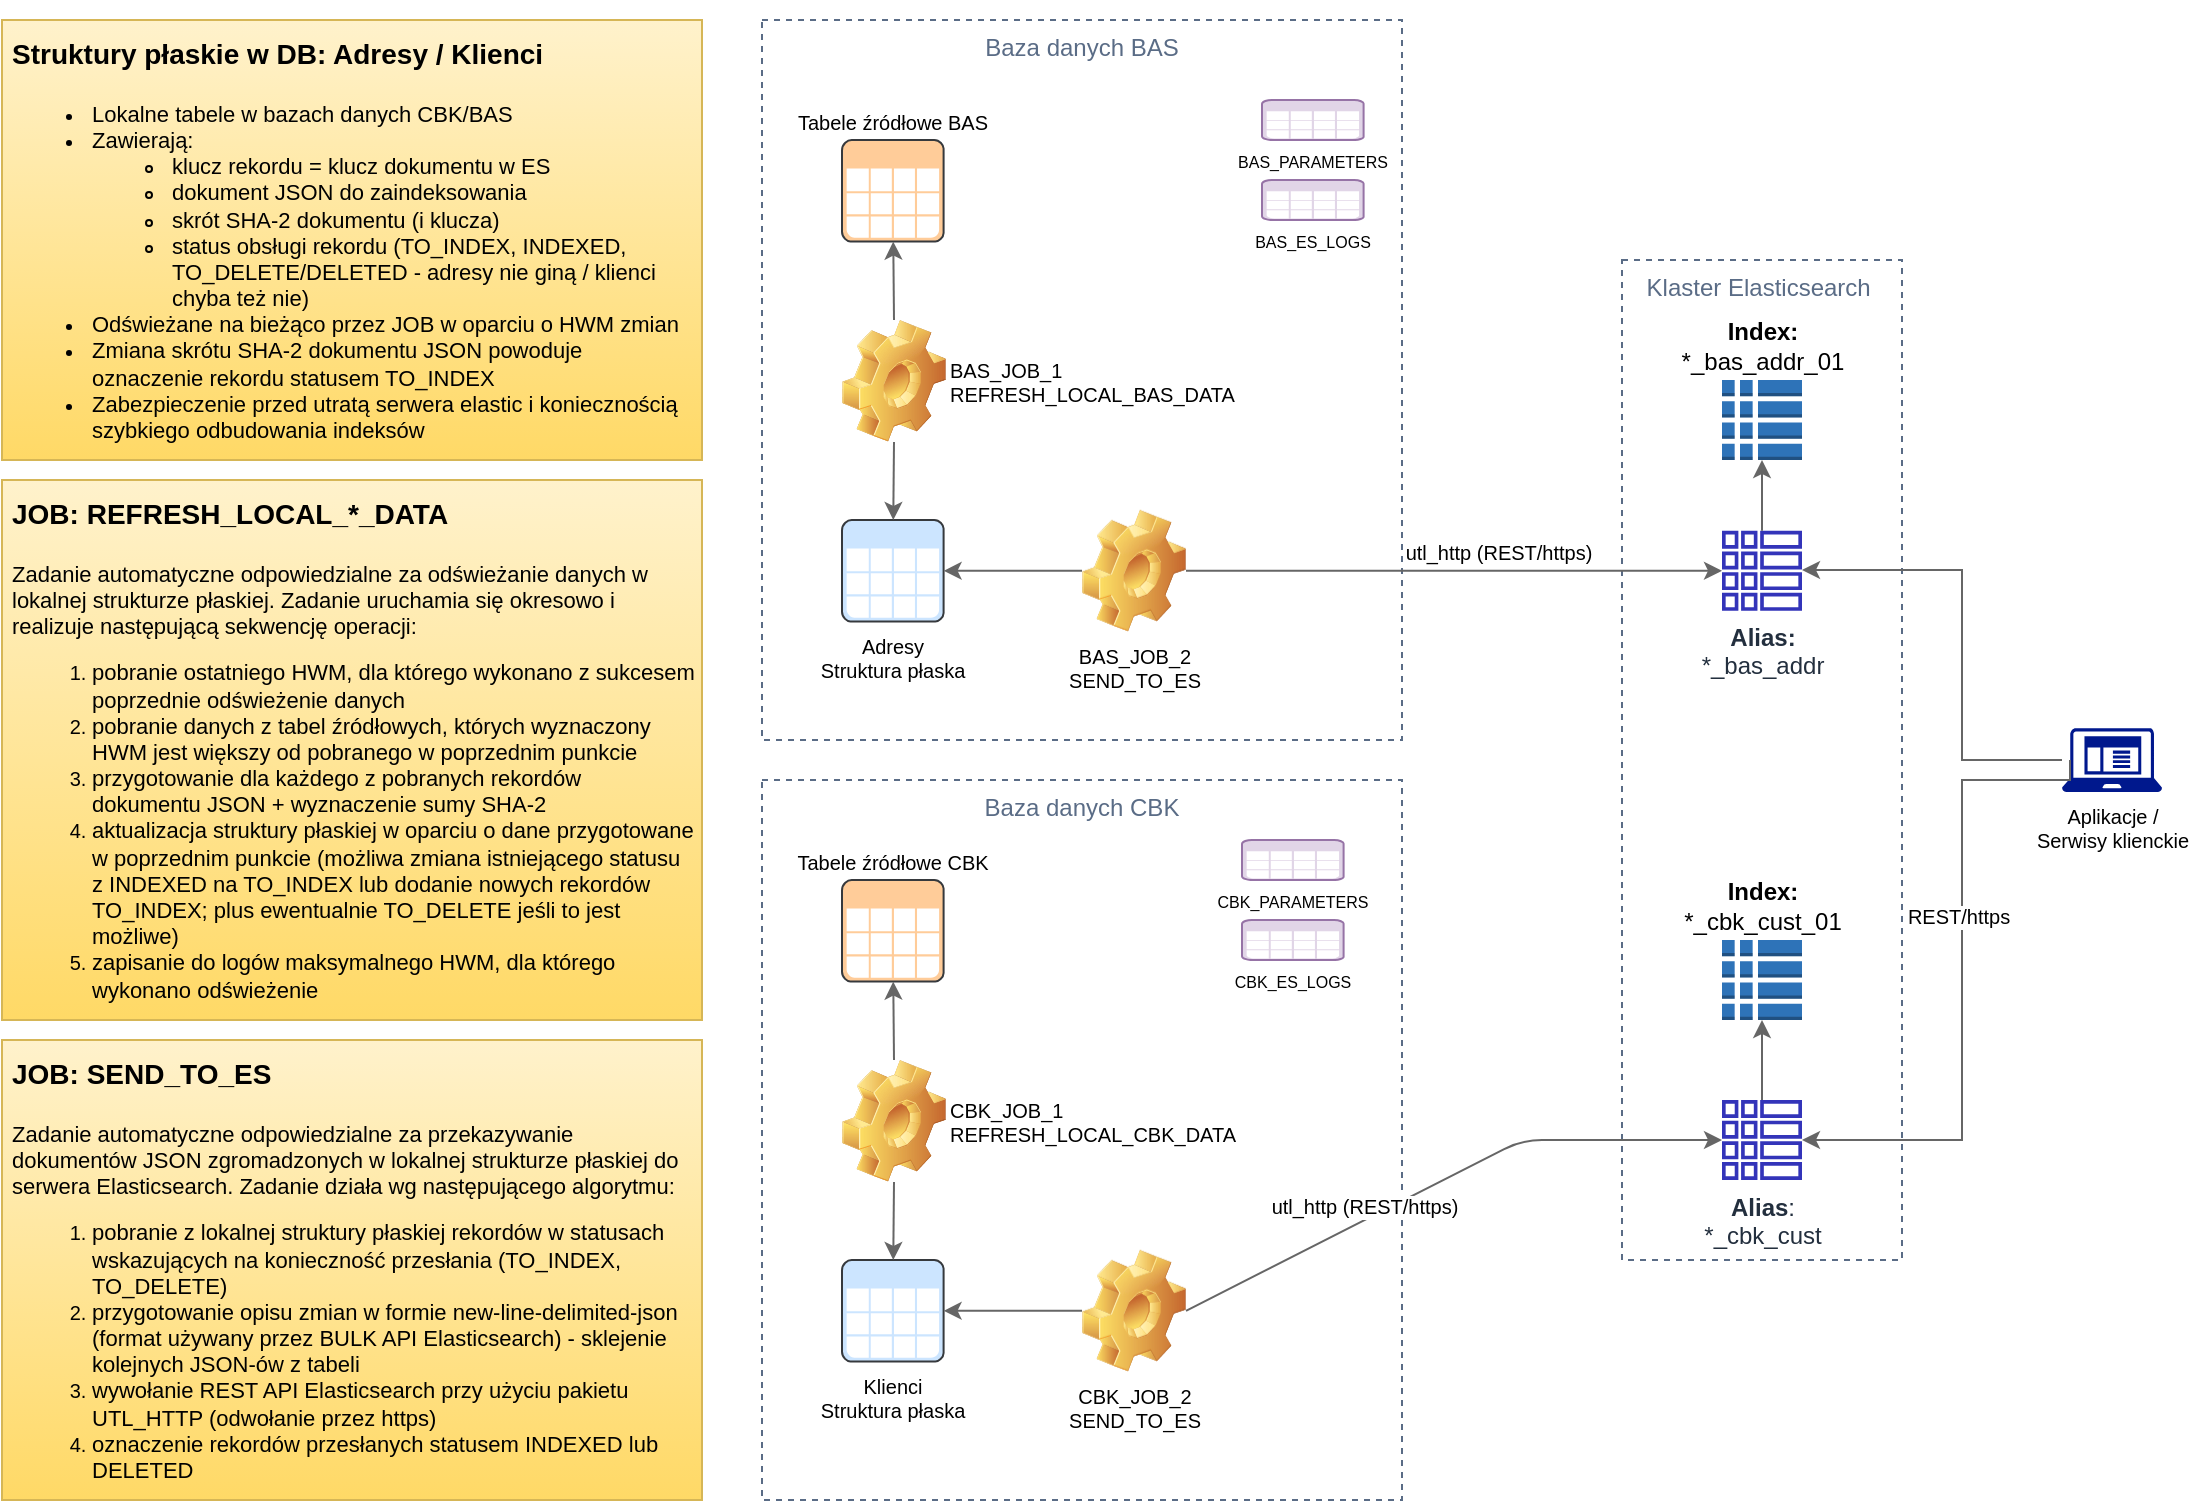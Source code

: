 <mxfile version="13.0.0" type="github">
  <diagram id="Ht1M8jgEwFfnCIfOTk4-" name="Page-1">
    <mxGraphModel dx="1170" dy="733" grid="1" gridSize="10" guides="1" tooltips="1" connect="1" arrows="1" fold="1" page="1" pageScale="1" pageWidth="1169" pageHeight="827" math="0" shadow="0">
      <root>
        <mxCell id="0" />
        <mxCell id="1" parent="0" />
        <mxCell id="Rd7k1DUN7EmRphaQOlK2-62" value="" style="group" parent="1" vertex="1" connectable="0">
          <mxGeometry x="420" y="40" width="700" height="740" as="geometry" />
        </mxCell>
        <mxCell id="Rd7k1DUN7EmRphaQOlK2-14" value="Baza danych BAS" style="fillColor=none;strokeColor=#5A6C86;dashed=1;verticalAlign=top;fontStyle=0;fontColor=#5A6C86;" parent="Rd7k1DUN7EmRphaQOlK2-62" vertex="1">
          <mxGeometry width="320" height="360" as="geometry" />
        </mxCell>
        <mxCell id="Rd7k1DUN7EmRphaQOlK2-16" value="Tabele źródłowe BAS" style="shadow=0;dashed=0;strokeColor=#36393d;fillColor=#ffcc99;labelPosition=center;verticalLabelPosition=top;verticalAlign=bottom;align=center;outlineConnect=0;shape=mxgraph.veeam.table;html=1;fontSize=10;" parent="Rd7k1DUN7EmRphaQOlK2-62" vertex="1">
          <mxGeometry x="40" y="60" width="50.8" height="50.8" as="geometry" />
        </mxCell>
        <mxCell id="Rd7k1DUN7EmRphaQOlK2-17" value="BAS_JOB_1&lt;br style=&quot;font-size: 10px&quot;&gt;REFRESH_LOCAL_BAS_DATA" style="shape=image;html=1;verticalLabelPosition=middle;labelBackgroundColor=#ffffff;verticalAlign=middle;imageAspect=1;aspect=fixed;image=img/clipart/Gear_128x128.png;labelPosition=right;align=left;fontSize=10;fontColor=#000000;whiteSpace=wrap;" parent="Rd7k1DUN7EmRphaQOlK2-62" vertex="1">
          <mxGeometry x="40" y="150" width="52" height="61" as="geometry" />
        </mxCell>
        <mxCell id="Rd7k1DUN7EmRphaQOlK2-19" value="Adresy&lt;br style=&quot;font-size: 10px;&quot;&gt;Struktura płaska" style="shadow=0;dashed=0;html=1;strokeColor=#36393d;fillColor=#cce5ff;labelPosition=center;verticalLabelPosition=bottom;verticalAlign=top;align=center;outlineConnect=0;shape=mxgraph.veeam.table;fontSize=10;" parent="Rd7k1DUN7EmRphaQOlK2-62" vertex="1">
          <mxGeometry x="40" y="250" width="50.8" height="50.8" as="geometry" />
        </mxCell>
        <mxCell id="Rd7k1DUN7EmRphaQOlK2-21" value="" style="endArrow=classic;html=1;fontColor=#333333;exitX=0.5;exitY=0;exitDx=0;exitDy=0;fillColor=#6d8764;strokeColor=#666666;" parent="Rd7k1DUN7EmRphaQOlK2-62" source="Rd7k1DUN7EmRphaQOlK2-17" target="Rd7k1DUN7EmRphaQOlK2-16" edge="1">
          <mxGeometry width="50" height="50" relative="1" as="geometry">
            <mxPoint x="-40" y="220" as="sourcePoint" />
            <mxPoint x="10" y="170" as="targetPoint" />
          </mxGeometry>
        </mxCell>
        <mxCell id="Rd7k1DUN7EmRphaQOlK2-22" value="" style="endArrow=classic;html=1;fontColor=#333333;exitX=0.5;exitY=1;exitDx=0;exitDy=0;fillColor=#6d8764;strokeColor=#666666;" parent="Rd7k1DUN7EmRphaQOlK2-62" source="Rd7k1DUN7EmRphaQOlK2-17" target="Rd7k1DUN7EmRphaQOlK2-19" edge="1">
          <mxGeometry width="50" height="50" relative="1" as="geometry">
            <mxPoint x="76" y="160" as="sourcePoint" />
            <mxPoint x="75.636" y="120.8" as="targetPoint" />
          </mxGeometry>
        </mxCell>
        <mxCell id="Rd7k1DUN7EmRphaQOlK2-23" value="BAS_JOB_2&lt;br style=&quot;font-size: 10px&quot;&gt;SEND_TO_ES" style="shape=image;html=1;verticalLabelPosition=bottom;labelBackgroundColor=#ffffff;verticalAlign=top;imageAspect=1;aspect=fixed;image=img/clipart/Gear_128x128.png;labelPosition=center;align=center;fontSize=10;" parent="Rd7k1DUN7EmRphaQOlK2-62" vertex="1">
          <mxGeometry x="160" y="244.9" width="52" height="61" as="geometry" />
        </mxCell>
        <mxCell id="Rd7k1DUN7EmRphaQOlK2-24" value="" style="endArrow=classic;html=1;fontColor=#333333;fillColor=#6d8764;strokeColor=#666666;" parent="Rd7k1DUN7EmRphaQOlK2-62" source="Rd7k1DUN7EmRphaQOlK2-23" target="Rd7k1DUN7EmRphaQOlK2-19" edge="1">
          <mxGeometry width="50" height="50" relative="1" as="geometry">
            <mxPoint x="76" y="221" as="sourcePoint" />
            <mxPoint x="75.637" y="260" as="targetPoint" />
          </mxGeometry>
        </mxCell>
        <mxCell id="Rd7k1DUN7EmRphaQOlK2-25" value="Baza danych CBK" style="fillColor=none;strokeColor=#5A6C86;dashed=1;verticalAlign=top;fontStyle=0;fontColor=#5A6C86;" parent="Rd7k1DUN7EmRphaQOlK2-62" vertex="1">
          <mxGeometry y="380" width="320" height="360" as="geometry" />
        </mxCell>
        <mxCell id="Rd7k1DUN7EmRphaQOlK2-26" value="Tabele źródłowe CBK" style="shadow=0;dashed=0;strokeColor=#36393d;fillColor=#ffcc99;labelPosition=center;verticalLabelPosition=top;verticalAlign=bottom;align=center;outlineConnect=0;shape=mxgraph.veeam.table;html=1;fontSize=10;" parent="Rd7k1DUN7EmRphaQOlK2-62" vertex="1">
          <mxGeometry x="40" y="430" width="50.8" height="50.8" as="geometry" />
        </mxCell>
        <mxCell id="Rd7k1DUN7EmRphaQOlK2-27" value="CBK_JOB_1&lt;br style=&quot;font-size: 10px&quot;&gt;REFRESH_LOCAL_CBK_DATA" style="shape=image;html=1;verticalLabelPosition=middle;labelBackgroundColor=#ffffff;verticalAlign=middle;imageAspect=1;aspect=fixed;image=img/clipart/Gear_128x128.png;labelPosition=right;align=left;fontSize=10;fontColor=#000000;whiteSpace=wrap;" parent="Rd7k1DUN7EmRphaQOlK2-62" vertex="1">
          <mxGeometry x="40" y="520" width="52" height="61" as="geometry" />
        </mxCell>
        <mxCell id="Rd7k1DUN7EmRphaQOlK2-28" value="Klienci&lt;br style=&quot;font-size: 10px&quot;&gt;Struktura płaska" style="shadow=0;dashed=0;html=1;strokeColor=#36393d;fillColor=#cce5ff;labelPosition=center;verticalLabelPosition=bottom;verticalAlign=top;align=center;outlineConnect=0;shape=mxgraph.veeam.table;fontSize=10;" parent="Rd7k1DUN7EmRphaQOlK2-62" vertex="1">
          <mxGeometry x="40" y="620" width="50.8" height="50.8" as="geometry" />
        </mxCell>
        <mxCell id="Rd7k1DUN7EmRphaQOlK2-29" value="" style="endArrow=classic;html=1;fontColor=#333333;exitX=0.5;exitY=0;exitDx=0;exitDy=0;fillColor=#6d8764;strokeColor=#666666;" parent="Rd7k1DUN7EmRphaQOlK2-62" source="Rd7k1DUN7EmRphaQOlK2-27" target="Rd7k1DUN7EmRphaQOlK2-26" edge="1">
          <mxGeometry width="50" height="50" relative="1" as="geometry">
            <mxPoint x="-40" y="590" as="sourcePoint" />
            <mxPoint x="10" y="540" as="targetPoint" />
          </mxGeometry>
        </mxCell>
        <mxCell id="Rd7k1DUN7EmRphaQOlK2-30" value="" style="endArrow=classic;html=1;fontColor=#333333;exitX=0.5;exitY=1;exitDx=0;exitDy=0;fillColor=#6d8764;strokeColor=#666666;" parent="Rd7k1DUN7EmRphaQOlK2-62" source="Rd7k1DUN7EmRphaQOlK2-27" target="Rd7k1DUN7EmRphaQOlK2-28" edge="1">
          <mxGeometry width="50" height="50" relative="1" as="geometry">
            <mxPoint x="76" y="530" as="sourcePoint" />
            <mxPoint x="75.636" y="490.8" as="targetPoint" />
          </mxGeometry>
        </mxCell>
        <mxCell id="Rd7k1DUN7EmRphaQOlK2-31" value="CBK_JOB_2&lt;br style=&quot;font-size: 10px&quot;&gt;SEND_TO_ES" style="shape=image;html=1;verticalLabelPosition=bottom;labelBackgroundColor=#ffffff;verticalAlign=top;imageAspect=1;aspect=fixed;image=img/clipart/Gear_128x128.png;labelPosition=center;align=center;fontSize=10;" parent="Rd7k1DUN7EmRphaQOlK2-62" vertex="1">
          <mxGeometry x="160" y="614.9" width="52" height="61" as="geometry" />
        </mxCell>
        <mxCell id="Rd7k1DUN7EmRphaQOlK2-32" value="" style="endArrow=classic;html=1;fontColor=#333333;fillColor=#6d8764;strokeColor=#666666;" parent="Rd7k1DUN7EmRphaQOlK2-62" source="Rd7k1DUN7EmRphaQOlK2-31" target="Rd7k1DUN7EmRphaQOlK2-28" edge="1">
          <mxGeometry width="50" height="50" relative="1" as="geometry">
            <mxPoint x="76" y="591" as="sourcePoint" />
            <mxPoint x="75.637" y="630" as="targetPoint" />
          </mxGeometry>
        </mxCell>
        <mxCell id="Rd7k1DUN7EmRphaQOlK2-33" value="CBK_PARAMETERS" style="shadow=0;dashed=0;html=1;strokeColor=#9673a6;fillColor=#e1d5e7;labelPosition=center;verticalLabelPosition=bottom;verticalAlign=top;align=center;outlineConnect=0;shape=mxgraph.veeam.table;fontSize=8;" parent="Rd7k1DUN7EmRphaQOlK2-62" vertex="1">
          <mxGeometry x="240" y="410" width="50.8" height="20" as="geometry" />
        </mxCell>
        <mxCell id="Rd7k1DUN7EmRphaQOlK2-34" value="CBK_ES_LOGS" style="shadow=0;dashed=0;html=1;strokeColor=#9673a6;fillColor=#e1d5e7;labelPosition=center;verticalLabelPosition=bottom;verticalAlign=top;align=center;outlineConnect=0;shape=mxgraph.veeam.table;fontSize=8;" parent="Rd7k1DUN7EmRphaQOlK2-62" vertex="1">
          <mxGeometry x="240" y="450" width="50.8" height="20" as="geometry" />
        </mxCell>
        <mxCell id="Rd7k1DUN7EmRphaQOlK2-35" value="BAS_PARAMETERS" style="shadow=0;dashed=0;html=1;strokeColor=#9673a6;fillColor=#e1d5e7;labelPosition=center;verticalLabelPosition=bottom;verticalAlign=top;align=center;outlineConnect=0;shape=mxgraph.veeam.table;fontSize=8;" parent="Rd7k1DUN7EmRphaQOlK2-62" vertex="1">
          <mxGeometry x="250" y="40" width="50.8" height="20" as="geometry" />
        </mxCell>
        <mxCell id="Rd7k1DUN7EmRphaQOlK2-36" value="BAS_ES_LOGS" style="shadow=0;dashed=0;html=1;strokeColor=#9673a6;fillColor=#e1d5e7;labelPosition=center;verticalLabelPosition=bottom;verticalAlign=top;align=center;outlineConnect=0;shape=mxgraph.veeam.table;fontSize=8;" parent="Rd7k1DUN7EmRphaQOlK2-62" vertex="1">
          <mxGeometry x="250" y="80" width="50.8" height="20" as="geometry" />
        </mxCell>
        <mxCell id="Rd7k1DUN7EmRphaQOlK2-37" value="Klaster Elasticsearch " style="fillColor=none;strokeColor=#5A6C86;dashed=1;verticalAlign=top;fontStyle=0;fontColor=#5A6C86;" parent="Rd7k1DUN7EmRphaQOlK2-62" vertex="1">
          <mxGeometry x="430" y="120" width="140" height="500" as="geometry" />
        </mxCell>
        <mxCell id="Rd7k1DUN7EmRphaQOlK2-40" value="&lt;b&gt;Alias:&lt;br&gt;&lt;/b&gt;*_bas_addr" style="outlineConnect=0;fontColor=#232F3E;gradientColor=none;fillColor=#3334B9;strokeColor=none;dashed=0;verticalLabelPosition=bottom;verticalAlign=top;align=center;html=1;fontSize=12;fontStyle=0;aspect=fixed;pointerEvents=1;shape=mxgraph.aws4.global_secondary_index;" parent="Rd7k1DUN7EmRphaQOlK2-62" vertex="1">
          <mxGeometry x="480" y="255.4" width="40" height="40" as="geometry" />
        </mxCell>
        <mxCell id="Rd7k1DUN7EmRphaQOlK2-44" value="" style="edgeStyle=orthogonalEdgeStyle;rounded=0;orthogonalLoop=1;jettySize=auto;html=1;strokeColor=#666666;fontSize=8;fontColor=#000000;entryX=0.5;entryY=1;entryDx=0;entryDy=0;entryPerimeter=0;" parent="Rd7k1DUN7EmRphaQOlK2-62" source="Rd7k1DUN7EmRphaQOlK2-40" target="Rd7k1DUN7EmRphaQOlK2-42" edge="1">
          <mxGeometry relative="1" as="geometry">
            <mxPoint x="603.75" y="324" as="targetPoint" />
          </mxGeometry>
        </mxCell>
        <mxCell id="Rd7k1DUN7EmRphaQOlK2-42" value="&lt;span style=&quot;font-size: 12px&quot;&gt;&lt;b&gt;Index:&lt;/b&gt;&lt;br&gt;*_bas_addr_01&lt;/span&gt;" style="outlineConnect=0;dashed=0;verticalLabelPosition=top;verticalAlign=bottom;align=center;html=1;shape=mxgraph.aws3.global_secondary_index;fillColor=#2E73B8;gradientColor=none;fontSize=8;fontColor=#000000;labelPosition=center;" parent="Rd7k1DUN7EmRphaQOlK2-62" vertex="1">
          <mxGeometry x="480" y="180.0" width="40" height="40" as="geometry" />
        </mxCell>
        <mxCell id="Rd7k1DUN7EmRphaQOlK2-45" value="&lt;b&gt;Alias&lt;/b&gt;:&lt;br&gt;*_cbk_cust" style="outlineConnect=0;fontColor=#232F3E;gradientColor=none;fillColor=#3334B9;strokeColor=none;dashed=0;verticalLabelPosition=bottom;verticalAlign=top;align=center;html=1;fontSize=12;fontStyle=0;aspect=fixed;pointerEvents=1;shape=mxgraph.aws4.global_secondary_index;labelPosition=center;" parent="Rd7k1DUN7EmRphaQOlK2-62" vertex="1">
          <mxGeometry x="480" y="540" width="40" height="40" as="geometry" />
        </mxCell>
        <mxCell id="Rd7k1DUN7EmRphaQOlK2-46" value="" style="edgeStyle=orthogonalEdgeStyle;rounded=0;orthogonalLoop=1;jettySize=auto;html=1;strokeColor=#666666;fontSize=8;fontColor=#000000;labelPosition=center;verticalLabelPosition=top;align=center;verticalAlign=bottom;" parent="Rd7k1DUN7EmRphaQOlK2-62" source="Rd7k1DUN7EmRphaQOlK2-45" target="Rd7k1DUN7EmRphaQOlK2-47" edge="1">
          <mxGeometry relative="1" as="geometry">
            <mxPoint x="603.75" y="523.2" as="targetPoint" />
          </mxGeometry>
        </mxCell>
        <mxCell id="Rd7k1DUN7EmRphaQOlK2-47" value="&lt;span style=&quot;font-size: 12px&quot;&gt;&lt;b&gt;Index:&lt;br&gt;&lt;/b&gt;*_cbk_cust_01&lt;/span&gt;" style="outlineConnect=0;dashed=0;verticalLabelPosition=top;verticalAlign=bottom;align=center;html=1;shape=mxgraph.aws3.global_secondary_index;fillColor=#2E73B8;gradientColor=none;fontSize=8;fontColor=#000000;labelPosition=center;" parent="Rd7k1DUN7EmRphaQOlK2-62" vertex="1">
          <mxGeometry x="480" y="460" width="40" height="40" as="geometry" />
        </mxCell>
        <mxCell id="Rd7k1DUN7EmRphaQOlK2-48" value="" style="endArrow=classic;html=1;fontColor=#333333;fillColor=#6d8764;strokeColor=#666666;exitX=1;exitY=0.5;exitDx=0;exitDy=0;" parent="Rd7k1DUN7EmRphaQOlK2-62" source="Rd7k1DUN7EmRphaQOlK2-31" target="Rd7k1DUN7EmRphaQOlK2-45" edge="1">
          <mxGeometry width="50" height="50" relative="1" as="geometry">
            <mxPoint x="170" y="655.4" as="sourcePoint" />
            <mxPoint x="100.8" y="655.4" as="targetPoint" />
            <Array as="points">
              <mxPoint x="380" y="560" />
            </Array>
          </mxGeometry>
        </mxCell>
        <mxCell id="Rd7k1DUN7EmRphaQOlK2-51" value="utl_http (REST/https)" style="edgeLabel;html=1;align=center;verticalAlign=bottom;resizable=0;points=[];fontSize=10;fontColor=#000000;labelPosition=center;verticalLabelPosition=top;" parent="Rd7k1DUN7EmRphaQOlK2-48" vertex="1" connectable="0">
          <mxGeometry x="-0.313" y="-1" relative="1" as="geometry">
            <mxPoint as="offset" />
          </mxGeometry>
        </mxCell>
        <mxCell id="Rd7k1DUN7EmRphaQOlK2-49" value="" style="endArrow=classic;html=1;fontColor=#333333;fillColor=#6d8764;strokeColor=#666666;exitX=1;exitY=0.5;exitDx=0;exitDy=0;" parent="Rd7k1DUN7EmRphaQOlK2-62" source="Rd7k1DUN7EmRphaQOlK2-23" target="Rd7k1DUN7EmRphaQOlK2-40" edge="1">
          <mxGeometry width="50" height="50" relative="1" as="geometry">
            <mxPoint x="170" y="285.4" as="sourcePoint" />
            <mxPoint x="100.8" y="285.4" as="targetPoint" />
          </mxGeometry>
        </mxCell>
        <mxCell id="Rd7k1DUN7EmRphaQOlK2-50" value="utl_http (REST/https)" style="edgeLabel;html=1;align=center;verticalAlign=bottom;resizable=0;points=[];fontSize=10;fontColor=#000000;labelPosition=center;verticalLabelPosition=top;" parent="Rd7k1DUN7EmRphaQOlK2-49" vertex="1" connectable="0">
          <mxGeometry x="0.16" y="1" relative="1" as="geometry">
            <mxPoint as="offset" />
          </mxGeometry>
        </mxCell>
        <mxCell id="Rd7k1DUN7EmRphaQOlK2-55" style="edgeStyle=orthogonalEdgeStyle;rounded=0;orthogonalLoop=1;jettySize=auto;html=1;strokeColor=#666666;fontSize=10;fontColor=#000000;" parent="Rd7k1DUN7EmRphaQOlK2-62" source="Rd7k1DUN7EmRphaQOlK2-54" target="Rd7k1DUN7EmRphaQOlK2-40" edge="1">
          <mxGeometry relative="1" as="geometry">
            <Array as="points">
              <mxPoint x="600" y="370" />
              <mxPoint x="600" y="275" />
            </Array>
          </mxGeometry>
        </mxCell>
        <mxCell id="Rd7k1DUN7EmRphaQOlK2-54" value="Aplikacje /&lt;br&gt;Serwisy klienckie" style="aspect=fixed;pointerEvents=1;shadow=0;dashed=0;html=1;strokeColor=none;labelPosition=center;verticalLabelPosition=bottom;verticalAlign=top;align=center;fillColor=#00188D;shape=mxgraph.mscae.enterprise.client_application;fontSize=10;fontColor=#000000;" parent="Rd7k1DUN7EmRphaQOlK2-62" vertex="1">
          <mxGeometry x="650" y="354" width="50" height="32" as="geometry" />
        </mxCell>
        <mxCell id="Rd7k1DUN7EmRphaQOlK2-56" style="edgeStyle=orthogonalEdgeStyle;rounded=0;orthogonalLoop=1;jettySize=auto;html=1;strokeColor=#666666;fontSize=10;fontColor=#000000;exitX=0.08;exitY=0.5;exitDx=0;exitDy=0;exitPerimeter=0;" parent="Rd7k1DUN7EmRphaQOlK2-62" source="Rd7k1DUN7EmRphaQOlK2-54" target="Rd7k1DUN7EmRphaQOlK2-45" edge="1">
          <mxGeometry relative="1" as="geometry">
            <mxPoint x="660" y="380" as="sourcePoint" />
            <mxPoint x="529.99" y="285" as="targetPoint" />
            <Array as="points">
              <mxPoint x="654" y="380" />
              <mxPoint x="600" y="380" />
              <mxPoint x="600" y="560" />
            </Array>
          </mxGeometry>
        </mxCell>
        <mxCell id="Rd7k1DUN7EmRphaQOlK2-57" value="REST/https" style="edgeLabel;html=1;align=center;verticalAlign=middle;resizable=0;points=[];fontSize=10;fontColor=#000000;" parent="Rd7k1DUN7EmRphaQOlK2-56" vertex="1" connectable="0">
          <mxGeometry x="-0.187" y="-2" relative="1" as="geometry">
            <mxPoint as="offset" />
          </mxGeometry>
        </mxCell>
        <mxCell id="Rd7k1DUN7EmRphaQOlK2-63" value="&lt;h1&gt;&lt;font style=&quot;font-size: 14px&quot;&gt;JOB: REFRESH_LOCAL_*_DATA&lt;/font&gt;&lt;/h1&gt;&lt;div style=&quot;font-size: 11px&quot;&gt;&lt;font style=&quot;font-size: 11px&quot;&gt;Zadanie automatyczne odpowiedzialne za odświeżanie danych w lokalnej strukturze płaskiej. Zadanie uruchamia się okresowo i realizuje następującą sekwencję operacji:&lt;/font&gt;&lt;/div&gt;&lt;div&gt;&lt;ol&gt;&lt;li&gt;&lt;span style=&quot;font-size: 11px&quot;&gt;pobranie ostatniego HWM, dla którego wykonano z sukcesem poprzednie odświeżenie danych&lt;/span&gt;&lt;/li&gt;&lt;li&gt;&lt;span style=&quot;font-size: 11px&quot;&gt;pobranie danych z tabel źródłowych, których wyznaczony HWM jest większy od pobranego w poprzednim punkcie&lt;/span&gt;&lt;/li&gt;&lt;li&gt;&lt;span style=&quot;font-size: 11px&quot;&gt;przygotowanie dla każdego z pobranych rekordów dokumentu JSON + wyznaczenie sumy SHA-2&lt;/span&gt;&lt;/li&gt;&lt;li&gt;&lt;span style=&quot;font-size: 11px&quot;&gt;aktualizacja struktury płaskiej w oparciu o dane przygotowane w poprzednim punkcie (możliwa zmiana istniejącego statusu z INDEXED na TO_INDEX lub dodanie nowych rekordów TO_INDEX; plus ewentualnie TO_DELETE jeśli to jest możliwe)&lt;/span&gt;&lt;/li&gt;&lt;li&gt;&lt;span style=&quot;font-size: 11px&quot;&gt;zapisanie do logów maksymalnego HWM, dla którego wykonano odświeżenie&lt;/span&gt;&lt;/li&gt;&lt;/ol&gt;&lt;/div&gt;&lt;p style=&quot;font-size: 11px&quot;&gt;&lt;br&gt;&lt;/p&gt;" style="text;html=1;strokeColor=#d6b656;fillColor=#fff2cc;spacing=5;spacingTop=-20;whiteSpace=wrap;overflow=hidden;rounded=0;fontSize=10;gradientColor=#ffd966;" parent="1" vertex="1">
          <mxGeometry x="40" y="270" width="350" height="270" as="geometry" />
        </mxCell>
        <mxCell id="Rd7k1DUN7EmRphaQOlK2-64" value="&lt;h1&gt;&lt;font style=&quot;font-size: 14px&quot;&gt;Struktury płaskie w DB: Adresy / Klienci&lt;/font&gt;&lt;/h1&gt;&lt;h1 style=&quot;font-size: 11px&quot;&gt;&lt;ul&gt;&lt;li&gt;&lt;font style=&quot;font-size: 11px&quot;&gt;&lt;span style=&quot;font-weight: normal&quot;&gt;Lokalne tabele w bazach danych CBK/BAS&lt;/span&gt;&lt;br&gt;&lt;/font&gt;&lt;/li&gt;&lt;li&gt;&lt;span style=&quot;font-weight: normal&quot;&gt;&lt;font style=&quot;font-size: 11px&quot;&gt;Zawierają:&lt;/font&gt;&lt;/span&gt;&lt;/li&gt;&lt;ul&gt;&lt;li&gt;&lt;span style=&quot;font-weight: normal&quot;&gt;&lt;font style=&quot;font-size: 11px&quot;&gt;klucz rekordu = klucz dokumentu w ES&lt;/font&gt;&lt;/span&gt;&lt;/li&gt;&lt;li&gt;&lt;span style=&quot;font-weight: normal&quot;&gt;&lt;font style=&quot;font-size: 11px&quot;&gt;dokument JSON do zaindeksowania&lt;/font&gt;&lt;/span&gt;&lt;/li&gt;&lt;li&gt;&lt;span style=&quot;font-weight: normal&quot;&gt;&lt;font style=&quot;font-size: 11px&quot;&gt;skrót SHA-2 dokumentu (i klucza)&lt;/font&gt;&lt;/span&gt;&lt;/li&gt;&lt;li&gt;&lt;span style=&quot;font-weight: normal&quot;&gt;&lt;font style=&quot;font-size: 11px&quot;&gt;status obsługi rekordu (TO_INDEX,&amp;nbsp;INDEXED, TO_DELETE/DELETED - adresy nie giną / klienci chyba też nie)&lt;/font&gt;&lt;/span&gt;&lt;/li&gt;&lt;/ul&gt;&lt;li&gt;&lt;span style=&quot;font-weight: normal&quot;&gt;&lt;font style=&quot;font-size: 11px&quot;&gt;Odświeżane na bieżąco przez JOB w oparciu o HWM zmian&lt;/font&gt;&lt;/span&gt;&lt;/li&gt;&lt;li&gt;&lt;span style=&quot;font-weight: normal&quot;&gt;&lt;font style=&quot;font-size: 11px&quot;&gt;Zmiana skrótu SHA-2 dokumentu JSON powoduje oznaczenie rekordu statusem TO_INDEX&lt;/font&gt;&lt;/span&gt;&lt;/li&gt;&lt;li&gt;&lt;span style=&quot;font-weight: normal&quot;&gt;&lt;font style=&quot;font-size: 11px&quot;&gt;Zabezpieczenie przed utratą serwera elastic i koniecznością szybkiego odbudowania indeksów&lt;/font&gt;&lt;/span&gt;&lt;/li&gt;&lt;/ul&gt;&lt;/h1&gt;" style="text;html=1;strokeColor=#d6b656;fillColor=#fff2cc;spacing=5;spacingTop=-20;whiteSpace=wrap;overflow=hidden;rounded=0;fontSize=10;gradientColor=#ffd966;" parent="1" vertex="1">
          <mxGeometry x="40" y="40" width="350" height="220" as="geometry" />
        </mxCell>
        <mxCell id="Rd7k1DUN7EmRphaQOlK2-65" value="&lt;h1&gt;&lt;font style=&quot;font-size: 14px&quot;&gt;JOB: SEND_TO_ES&lt;/font&gt;&lt;/h1&gt;&lt;div style=&quot;font-size: 11px&quot;&gt;&lt;font style=&quot;font-size: 11px&quot;&gt;Zadanie automatyczne odpowiedzialne za przekazywanie dokumentów JSON zgromadzonych w lokalnej strukturze płaskiej do serwera Elasticsearch. Zadanie działa wg następującego algorytmu:&lt;/font&gt;&lt;/div&gt;&lt;div&gt;&lt;ol&gt;&lt;li&gt;&lt;span style=&quot;font-size: 11px&quot;&gt;pobranie z lokalnej struktury płaskiej rekordów w statusach wskazujących na konieczność przesłania (TO_INDEX, TO_DELETE)&lt;/span&gt;&lt;/li&gt;&lt;li&gt;&lt;span style=&quot;font-size: 11px&quot;&gt;przygotowanie opisu zmian w formie new-line-delimited-json (format używany przez BULK API&amp;nbsp;Elasticsearch) - sklejenie kolejnych JSON-ów z tabeli&lt;/span&gt;&lt;/li&gt;&lt;li&gt;&lt;span style=&quot;font-size: 11px&quot;&gt;wywołanie REST API&amp;nbsp;Elasticsearch przy użyciu pakietu UTL_HTTP (odwołanie przez https)&lt;/span&gt;&lt;/li&gt;&lt;li&gt;&lt;span style=&quot;font-size: 11px&quot;&gt;oznaczenie rekordów przesłanych statusem INDEXED lub DELETED&lt;/span&gt;&lt;/li&gt;&lt;/ol&gt;&lt;div&gt;&lt;span style=&quot;font-size: 11px&quot;&gt;&lt;br&gt;&lt;/span&gt;&lt;/div&gt;&lt;/div&gt;&lt;p style=&quot;font-size: 11px&quot;&gt;&lt;br&gt;&lt;/p&gt;" style="text;html=1;strokeColor=#d6b656;fillColor=#fff2cc;spacing=5;spacingTop=-20;whiteSpace=wrap;overflow=hidden;rounded=0;fontSize=10;gradientColor=#ffd966;" parent="1" vertex="1">
          <mxGeometry x="40" y="550" width="350" height="230" as="geometry" />
        </mxCell>
      </root>
    </mxGraphModel>
  </diagram>
</mxfile>
